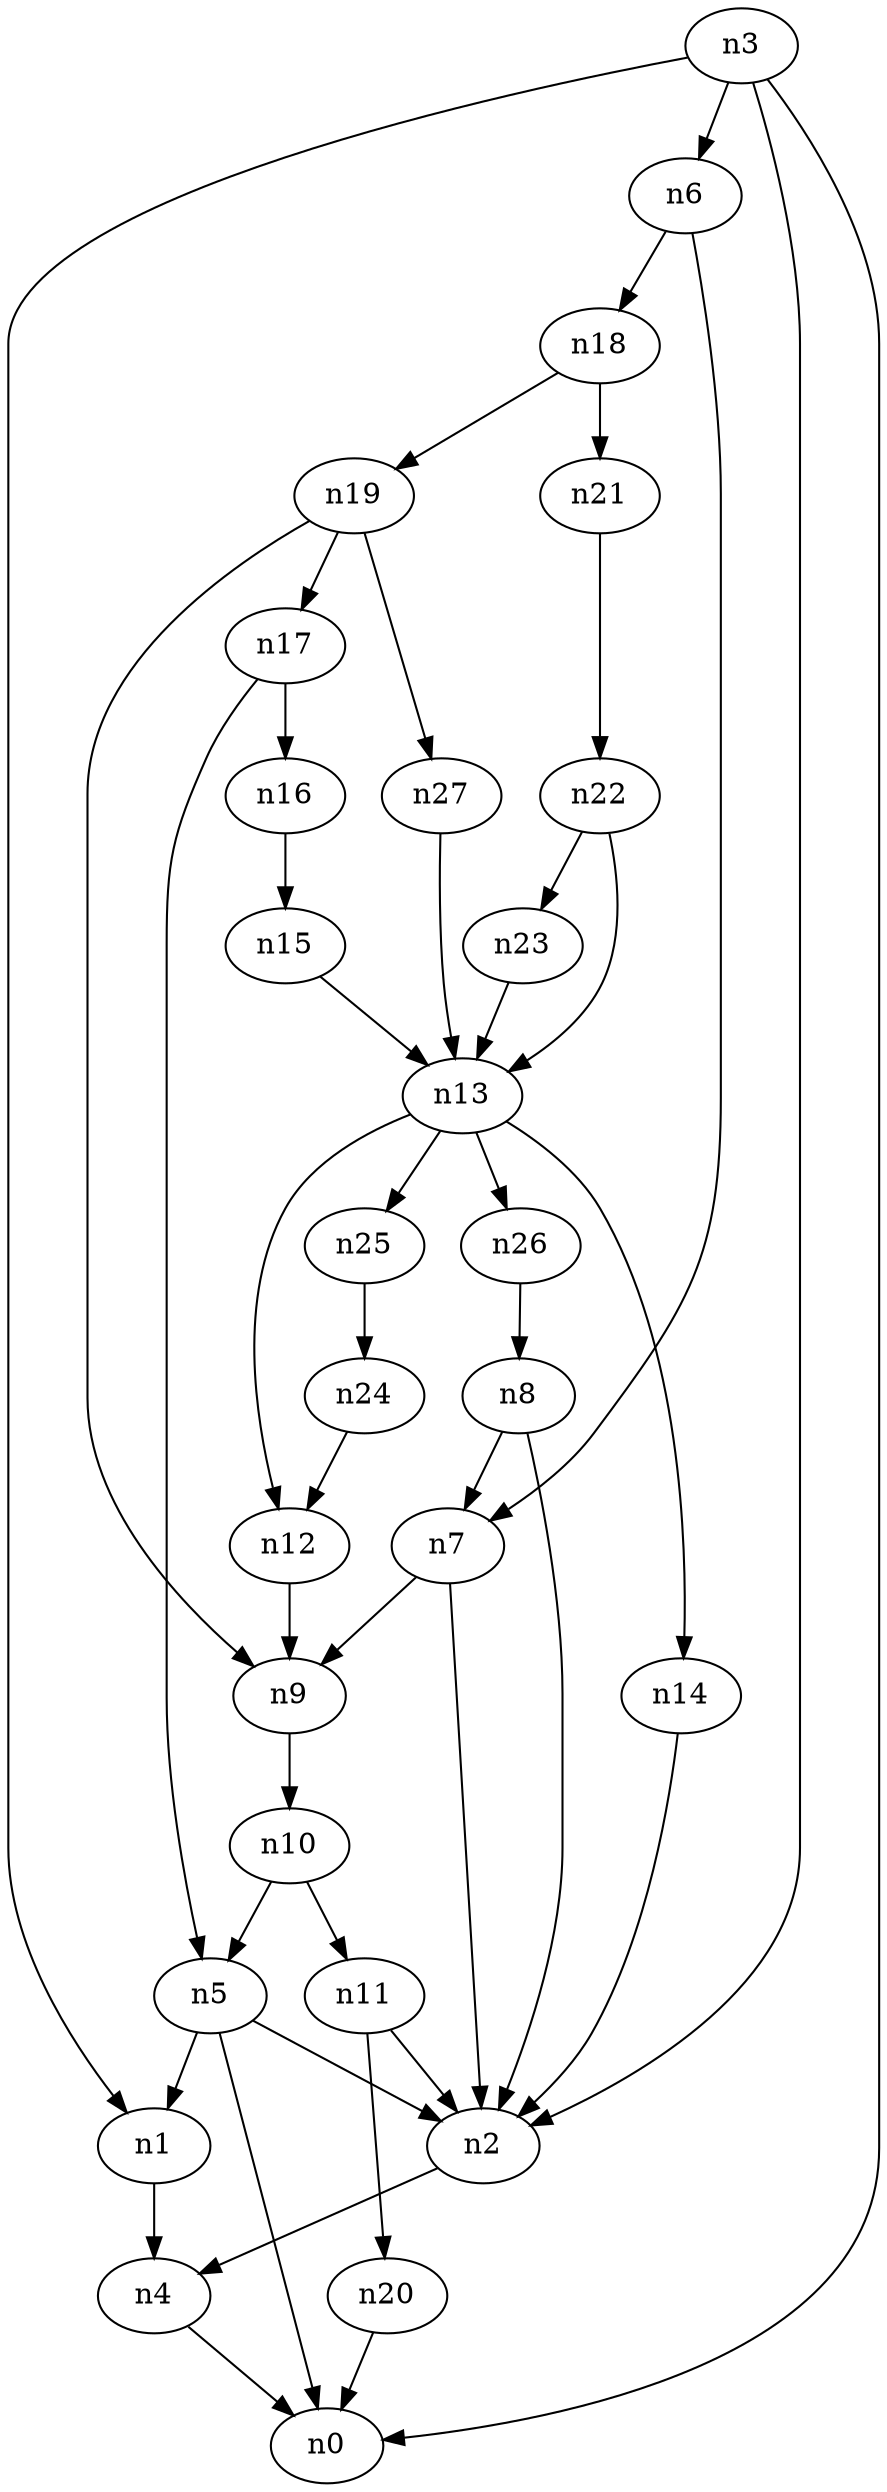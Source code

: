 digraph G {
	n1 -> n4	 [_graphml_id=e4];
	n2 -> n4	 [_graphml_id=e7];
	n3 -> n0	 [_graphml_id=e0];
	n3 -> n1	 [_graphml_id=e3];
	n3 -> n2	 [_graphml_id=e6];
	n3 -> n6	 [_graphml_id=e9];
	n4 -> n0	 [_graphml_id=e1];
	n5 -> n0	 [_graphml_id=e2];
	n5 -> n1	 [_graphml_id=e5];
	n5 -> n2	 [_graphml_id=e8];
	n6 -> n7	 [_graphml_id=e10];
	n6 -> n18	 [_graphml_id=e27];
	n7 -> n2	 [_graphml_id=e18];
	n7 -> n9	 [_graphml_id=e13];
	n8 -> n2	 [_graphml_id=e12];
	n8 -> n7	 [_graphml_id=e11];
	n9 -> n10	 [_graphml_id=e14];
	n10 -> n5	 [_graphml_id=e15];
	n10 -> n11	 [_graphml_id=e17];
	n11 -> n2	 [_graphml_id=e16];
	n11 -> n20	 [_graphml_id=e30];
	n12 -> n9	 [_graphml_id=e19];
	n13 -> n12	 [_graphml_id=e20];
	n13 -> n14	 [_graphml_id=e21];
	n13 -> n25	 [_graphml_id=e39];
	n13 -> n26	 [_graphml_id=e40];
	n14 -> n2	 [_graphml_id=e22];
	n15 -> n13	 [_graphml_id=e23];
	n16 -> n15	 [_graphml_id=e24];
	n17 -> n5	 [_graphml_id=e26];
	n17 -> n16	 [_graphml_id=e25];
	n18 -> n19	 [_graphml_id=e28];
	n18 -> n21	 [_graphml_id=e33];
	n19 -> n9	 [_graphml_id=e32];
	n19 -> n17	 [_graphml_id=e29];
	n19 -> n27	 [_graphml_id=e44];
	n20 -> n0	 [_graphml_id=e31];
	n21 -> n22	 [_graphml_id=e34];
	n22 -> n13	 [_graphml_id=e42];
	n22 -> n23	 [_graphml_id=e35];
	n23 -> n13	 [_graphml_id=e36];
	n24 -> n12	 [_graphml_id=e37];
	n25 -> n24	 [_graphml_id=e38];
	n26 -> n8	 [_graphml_id=e41];
	n27 -> n13	 [_graphml_id=e43];
}
